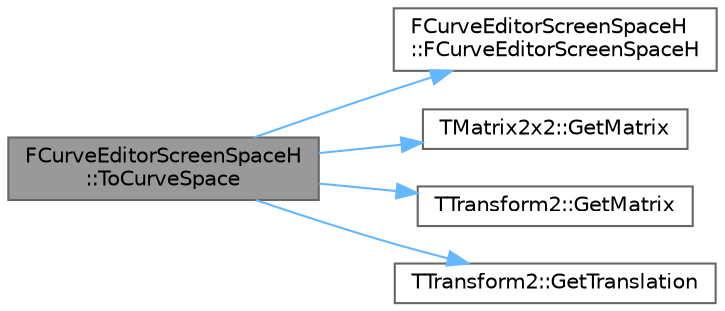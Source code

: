 digraph "FCurveEditorScreenSpaceH::ToCurveSpace"
{
 // INTERACTIVE_SVG=YES
 // LATEX_PDF_SIZE
  bgcolor="transparent";
  edge [fontname=Helvetica,fontsize=10,labelfontname=Helvetica,labelfontsize=10];
  node [fontname=Helvetica,fontsize=10,shape=box,height=0.2,width=0.4];
  rankdir="LR";
  Node1 [id="Node000001",label="FCurveEditorScreenSpaceH\l::ToCurveSpace",height=0.2,width=0.4,color="gray40", fillcolor="grey60", style="filled", fontcolor="black",tooltip="Transform this screen space into a curve space using the specified transform."];
  Node1 -> Node2 [id="edge1_Node000001_Node000002",color="steelblue1",style="solid",tooltip=" "];
  Node2 [id="Node000002",label="FCurveEditorScreenSpaceH\l::FCurveEditorScreenSpaceH",height=0.2,width=0.4,color="grey40", fillcolor="white", style="filled",URL="$dd/d2d/structFCurveEditorScreenSpaceH.html#aa003e3a279d01456c0b9f5da41026291",tooltip="Construction from a physical size, and input/output range."];
  Node1 -> Node3 [id="edge2_Node000001_Node000003",color="steelblue1",style="solid",tooltip=" "];
  Node3 [id="Node000003",label="TMatrix2x2::GetMatrix",height=0.2,width=0.4,color="grey40", fillcolor="white", style="filled",URL="$d5/d04/classTMatrix2x2.html#a17ab0b114b8cbc53f02cbb8919a105bd",tooltip=" "];
  Node1 -> Node4 [id="edge3_Node000001_Node000004",color="steelblue1",style="solid",tooltip=" "];
  Node4 [id="Node000004",label="TTransform2::GetMatrix",height=0.2,width=0.4,color="grey40", fillcolor="white", style="filled",URL="$db/d43/classTTransform2.html#aad949355e128716d304e670923b95a15",tooltip="Access to the 2x2 transform."];
  Node1 -> Node5 [id="edge4_Node000001_Node000005",color="steelblue1",style="solid",tooltip=" "];
  Node5 [id="Node000005",label="TTransform2::GetTranslation",height=0.2,width=0.4,color="grey40", fillcolor="white", style="filled",URL="$db/d43/classTTransform2.html#a6218fde2a96fde2bf474bd370b14a3c8",tooltip="Access to the translation."];
}
